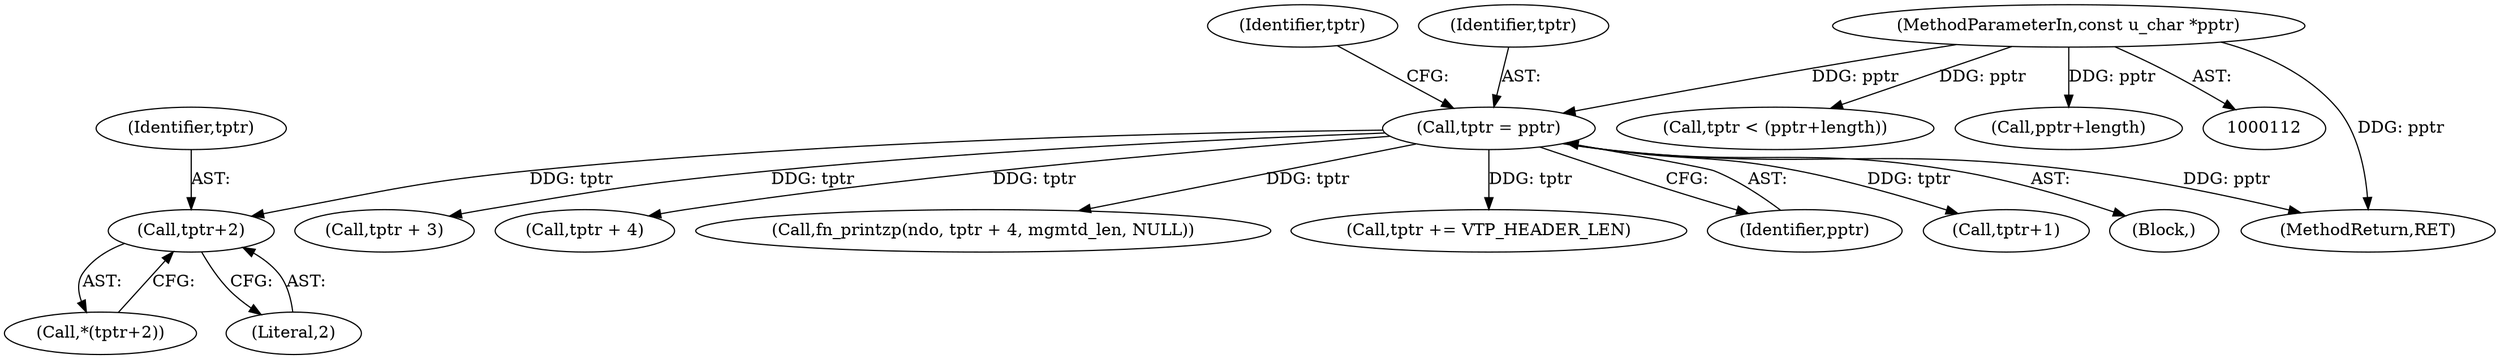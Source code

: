 digraph "0_tcpdump_ae83295915d08a854de27a88efac5dd7353e6d3f@pointer" {
"1000210" [label="(Call,tptr+2)"];
"1000129" [label="(Call,tptr = pptr)"];
"1000114" [label="(MethodParameterIn,const u_char *pptr)"];
"1000209" [label="(Call,*(tptr+2))"];
"1000130" [label="(Identifier,tptr)"];
"1000116" [label="(Block,)"];
"1000173" [label="(Call,tptr + 3)"];
"1000194" [label="(Call,tptr + 4)"];
"1000632" [label="(MethodReturn,RET)"];
"1000129" [label="(Call,tptr = pptr)"];
"1000212" [label="(Literal,2)"];
"1000192" [label="(Call,fn_printzp(ndo, tptr + 4, mgmtd_len, NULL))"];
"1000213" [label="(Call,tptr += VTP_HEADER_LEN)"];
"1000114" [label="(MethodParameterIn,const u_char *pptr)"];
"1000308" [label="(Call,tptr < (pptr+length))"];
"1000131" [label="(Identifier,pptr)"];
"1000139" [label="(Call,tptr+1)"];
"1000211" [label="(Identifier,tptr)"];
"1000134" [label="(Identifier,tptr)"];
"1000310" [label="(Call,pptr+length)"];
"1000210" [label="(Call,tptr+2)"];
"1000210" -> "1000209"  [label="AST: "];
"1000210" -> "1000212"  [label="CFG: "];
"1000211" -> "1000210"  [label="AST: "];
"1000212" -> "1000210"  [label="AST: "];
"1000209" -> "1000210"  [label="CFG: "];
"1000129" -> "1000210"  [label="DDG: tptr"];
"1000129" -> "1000116"  [label="AST: "];
"1000129" -> "1000131"  [label="CFG: "];
"1000130" -> "1000129"  [label="AST: "];
"1000131" -> "1000129"  [label="AST: "];
"1000134" -> "1000129"  [label="CFG: "];
"1000129" -> "1000632"  [label="DDG: pptr"];
"1000114" -> "1000129"  [label="DDG: pptr"];
"1000129" -> "1000139"  [label="DDG: tptr"];
"1000129" -> "1000173"  [label="DDG: tptr"];
"1000129" -> "1000192"  [label="DDG: tptr"];
"1000129" -> "1000194"  [label="DDG: tptr"];
"1000129" -> "1000213"  [label="DDG: tptr"];
"1000114" -> "1000112"  [label="AST: "];
"1000114" -> "1000632"  [label="DDG: pptr"];
"1000114" -> "1000308"  [label="DDG: pptr"];
"1000114" -> "1000310"  [label="DDG: pptr"];
}

